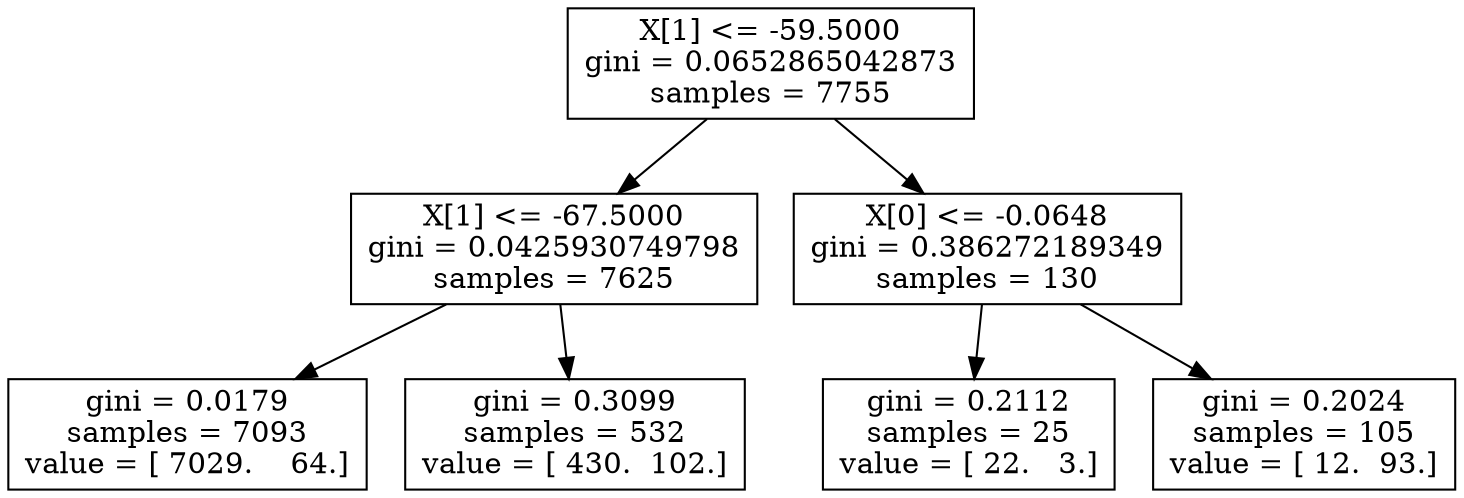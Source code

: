 digraph Tree {
0 [label="X[1] <= -59.5000\ngini = 0.0652865042873\nsamples = 7755", shape="box"] ;
1 [label="X[1] <= -67.5000\ngini = 0.0425930749798\nsamples = 7625", shape="box"] ;
0 -> 1 ;
2 [label="gini = 0.0179\nsamples = 7093\nvalue = [ 7029.    64.]", shape="box"] ;
1 -> 2 ;
3 [label="gini = 0.3099\nsamples = 532\nvalue = [ 430.  102.]", shape="box"] ;
1 -> 3 ;
4 [label="X[0] <= -0.0648\ngini = 0.386272189349\nsamples = 130", shape="box"] ;
0 -> 4 ;
5 [label="gini = 0.2112\nsamples = 25\nvalue = [ 22.   3.]", shape="box"] ;
4 -> 5 ;
6 [label="gini = 0.2024\nsamples = 105\nvalue = [ 12.  93.]", shape="box"] ;
4 -> 6 ;
}